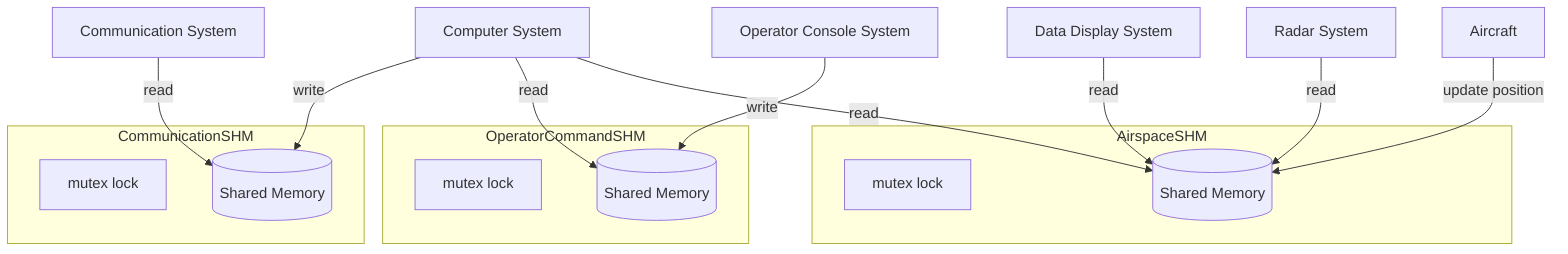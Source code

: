 flowchart TD
    %% Shared Memory Blocks with internal mutex and bucket
    subgraph AirspaceSHM
        direction TB
        airspaceMutex[mutex lock]
        shm1[(Shared Memory)]
    end

    subgraph OperatorCommandSHM
        direction TB
        operatorMutex[mutex lock]
        shm2[(Shared Memory)]
    end

    subgraph CommunicationSHM
        direction TB
        commMutex[mutex lock]
        shm3[(Shared Memory)]
    end

    %% Systems / Modules
    Aircraft[Aircraft]
    Radar[Radar System]
    Display[Data Display System]
    Computer[Computer System]
    CommSys[Communication System]
    OperatorConsole[Operator Console System]

    %% Arrows for Airspace shm
    Aircraft -->|update position| shm1
    Radar -->|read| shm1
    Computer -->|read| shm1
    Display -->|read| shm1

    %% Arrows for Operator shm
    OperatorConsole -->|write| shm2
    Computer -->|read| shm2

    %% Arrows for Communication shm
    Computer -->|write| shm3
    CommSys -->|read| shm3